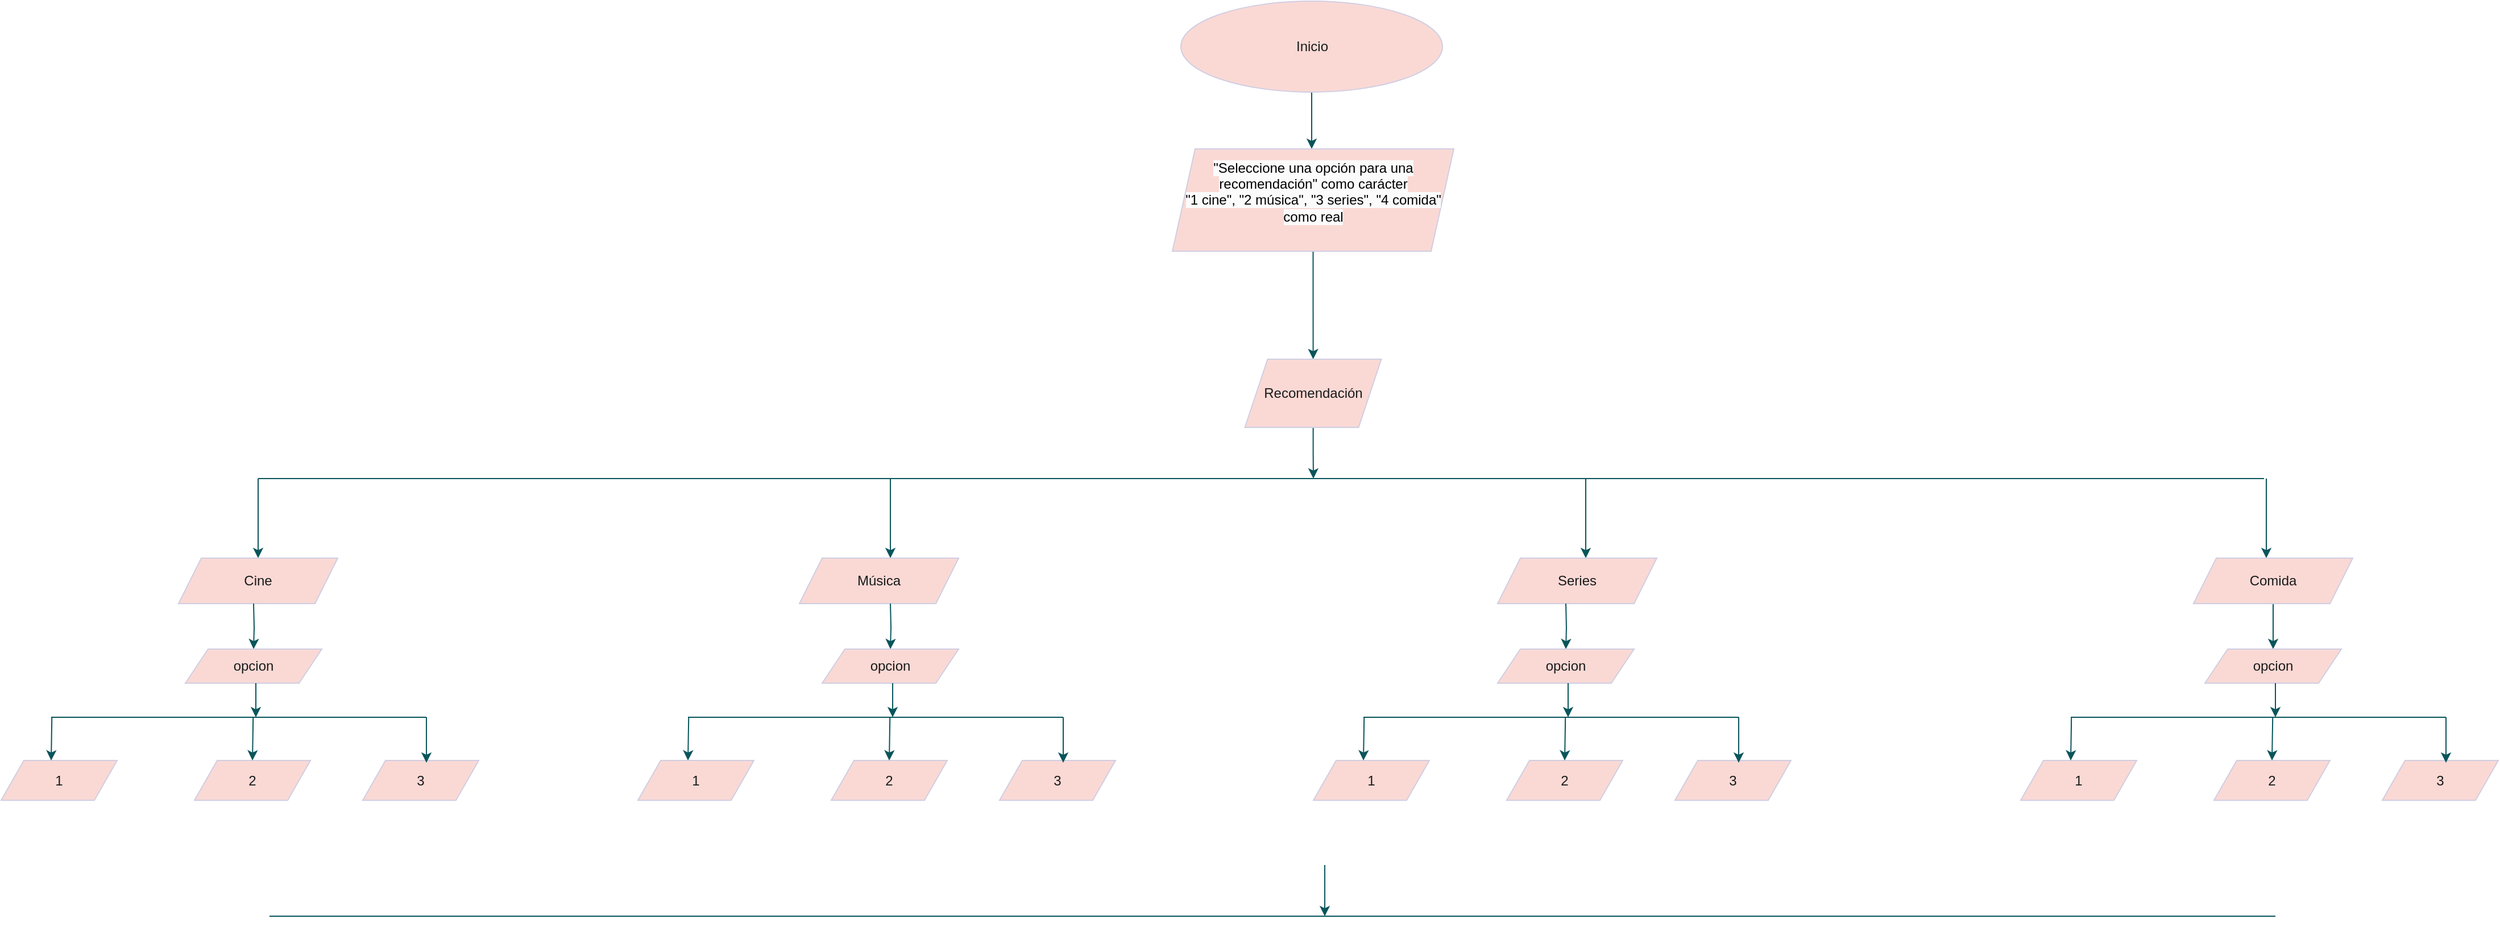 <mxfile version="20.8.23" type="device"><diagram name="Página-1" id="o3t1GGLvqEYfKoTvSqx0"><mxGraphModel dx="3217" dy="1263" grid="1" gridSize="10" guides="1" tooltips="1" connect="1" arrows="1" fold="1" page="1" pageScale="1" pageWidth="827" pageHeight="1169" math="0" shadow="0"><root><mxCell id="0"/><mxCell id="1" parent="0"/><mxCell id="tW322icAeHKRs_6JElNo-3" value="" style="edgeStyle=orthogonalEdgeStyle;rounded=0;orthogonalLoop=1;jettySize=auto;html=1;labelBackgroundColor=none;strokeColor=#09555B;fontColor=default;" edge="1" parent="1" source="tW322icAeHKRs_6JElNo-1"><mxGeometry relative="1" as="geometry"><mxPoint x="412.5" y="150" as="targetPoint"/></mxGeometry></mxCell><mxCell id="tW322icAeHKRs_6JElNo-1" value="Inicio" style="ellipse;whiteSpace=wrap;html=1;labelBackgroundColor=none;fillColor=#FAD9D5;strokeColor=#D0CEE2;fontColor=#1A1A1A;" vertex="1" parent="1"><mxGeometry x="297.5" y="20" width="230" height="80" as="geometry"/></mxCell><mxCell id="tW322icAeHKRs_6JElNo-6" value="" style="edgeStyle=orthogonalEdgeStyle;rounded=0;orthogonalLoop=1;jettySize=auto;html=1;labelBackgroundColor=none;strokeColor=#09555B;fontColor=default;" edge="1" parent="1" source="tW322icAeHKRs_6JElNo-4" target="tW322icAeHKRs_6JElNo-5"><mxGeometry relative="1" as="geometry"/></mxCell><mxCell id="tW322icAeHKRs_6JElNo-4" value="&#10;&lt;span style=&quot;color: rgb(0, 0, 0); font-family: Helvetica; font-size: 12px; font-style: normal; font-variant-ligatures: normal; font-variant-caps: normal; font-weight: 400; letter-spacing: normal; orphans: 2; text-align: center; text-indent: 0px; text-transform: none; widows: 2; word-spacing: 0px; -webkit-text-stroke-width: 0px; background-color: rgb(251, 251, 251); text-decoration-thickness: initial; text-decoration-style: initial; text-decoration-color: initial; float: none; display: inline !important;&quot;&gt;&quot;Seleccione una opción para una recomendación&quot; como carácter&lt;/span&gt;&lt;br style=&quot;border-color: var(--border-color); color: rgb(0, 0, 0); font-family: Helvetica; font-size: 12px; font-style: normal; font-variant-ligatures: normal; font-variant-caps: normal; font-weight: 400; letter-spacing: normal; orphans: 2; text-align: center; text-indent: 0px; text-transform: none; widows: 2; word-spacing: 0px; -webkit-text-stroke-width: 0px; background-color: rgb(251, 251, 251); text-decoration-thickness: initial; text-decoration-style: initial; text-decoration-color: initial;&quot;&gt;&lt;span style=&quot;color: rgb(0, 0, 0); font-family: Helvetica; font-size: 12px; font-style: normal; font-variant-ligatures: normal; font-variant-caps: normal; font-weight: 400; letter-spacing: normal; orphans: 2; text-align: center; text-indent: 0px; text-transform: none; widows: 2; word-spacing: 0px; -webkit-text-stroke-width: 0px; background-color: rgb(251, 251, 251); text-decoration-thickness: initial; text-decoration-style: initial; text-decoration-color: initial; float: none; display: inline !important;&quot;&gt;&quot;1 cine&quot;, &quot;2 música&quot;, &quot;3 series&quot;, &quot;4 comida&quot; como real&lt;/span&gt;&#10;&#10;" style="shape=parallelogram;perimeter=parallelogramPerimeter;whiteSpace=wrap;html=1;fixedSize=1;labelBackgroundColor=none;fillColor=#FAD9D5;strokeColor=#D0CEE2;fontColor=#1A1A1A;" vertex="1" parent="1"><mxGeometry x="290" y="150" width="247.5" height="90" as="geometry"/></mxCell><mxCell id="tW322icAeHKRs_6JElNo-10" value="" style="edgeStyle=orthogonalEdgeStyle;rounded=0;orthogonalLoop=1;jettySize=auto;html=1;labelBackgroundColor=none;strokeColor=#09555B;fontColor=default;" edge="1" parent="1" source="tW322icAeHKRs_6JElNo-5"><mxGeometry relative="1" as="geometry"><mxPoint x="414" y="440" as="targetPoint"/></mxGeometry></mxCell><mxCell id="tW322icAeHKRs_6JElNo-5" value="Recomendación" style="shape=parallelogram;perimeter=parallelogramPerimeter;whiteSpace=wrap;html=1;fixedSize=1;labelBackgroundColor=none;fillColor=#FAD9D5;strokeColor=#D0CEE2;fontColor=#1A1A1A;" vertex="1" parent="1"><mxGeometry x="353.75" y="335" width="120" height="60" as="geometry"/></mxCell><mxCell id="tW322icAeHKRs_6JElNo-11" value="" style="endArrow=none;html=1;rounded=0;labelBackgroundColor=none;strokeColor=#09555B;fontColor=default;" edge="1" parent="1"><mxGeometry width="50" height="50" relative="1" as="geometry"><mxPoint x="-514" y="440" as="sourcePoint"/><mxPoint x="1250" y="440" as="targetPoint"/></mxGeometry></mxCell><mxCell id="tW322icAeHKRs_6JElNo-12" value="" style="endArrow=classic;html=1;rounded=0;labelBackgroundColor=none;strokeColor=#09555B;fontColor=default;" edge="1" parent="1"><mxGeometry width="50" height="50" relative="1" as="geometry"><mxPoint x="-514" y="440" as="sourcePoint"/><mxPoint x="-514" y="510" as="targetPoint"/></mxGeometry></mxCell><mxCell id="tW322icAeHKRs_6JElNo-13" value="" style="endArrow=classic;html=1;rounded=0;labelBackgroundColor=none;strokeColor=#09555B;fontColor=default;" edge="1" parent="1"><mxGeometry width="50" height="50" relative="1" as="geometry"><mxPoint x="42" y="440" as="sourcePoint"/><mxPoint x="42" y="510" as="targetPoint"/></mxGeometry></mxCell><mxCell id="tW322icAeHKRs_6JElNo-14" value="" style="endArrow=classic;html=1;rounded=0;labelBackgroundColor=none;strokeColor=#09555B;fontColor=default;" edge="1" parent="1"><mxGeometry width="50" height="50" relative="1" as="geometry"><mxPoint x="653.5" y="440" as="sourcePoint"/><mxPoint x="653.5" y="510" as="targetPoint"/></mxGeometry></mxCell><mxCell id="tW322icAeHKRs_6JElNo-17" value="" style="endArrow=classic;html=1;rounded=0;labelBackgroundColor=none;strokeColor=#09555B;fontColor=default;" edge="1" parent="1"><mxGeometry width="50" height="50" relative="1" as="geometry"><mxPoint x="1252" y="440" as="sourcePoint"/><mxPoint x="1252" y="510" as="targetPoint"/></mxGeometry></mxCell><mxCell id="tW322icAeHKRs_6JElNo-18" value="Cine" style="shape=parallelogram;perimeter=parallelogramPerimeter;whiteSpace=wrap;html=1;fixedSize=1;labelBackgroundColor=none;fillColor=#FAD9D5;strokeColor=#D0CEE2;fontColor=#1A1A1A;" vertex="1" parent="1"><mxGeometry x="-584" y="510" width="140" height="40" as="geometry"/></mxCell><mxCell id="tW322icAeHKRs_6JElNo-19" value="Música" style="shape=parallelogram;perimeter=parallelogramPerimeter;whiteSpace=wrap;html=1;fixedSize=1;labelBackgroundColor=none;fillColor=#FAD9D5;strokeColor=#D0CEE2;fontColor=#1A1A1A;" vertex="1" parent="1"><mxGeometry x="-38" y="510" width="140" height="40" as="geometry"/></mxCell><mxCell id="tW322icAeHKRs_6JElNo-20" value="Series" style="shape=parallelogram;perimeter=parallelogramPerimeter;whiteSpace=wrap;html=1;fixedSize=1;labelBackgroundColor=none;fillColor=#FAD9D5;strokeColor=#D0CEE2;fontColor=#1A1A1A;" vertex="1" parent="1"><mxGeometry x="576" y="510" width="140" height="40" as="geometry"/></mxCell><mxCell id="PeFREvAovBnqPXnYA-bR-6" value="" style="edgeStyle=orthogonalEdgeStyle;rounded=0;orthogonalLoop=1;jettySize=auto;html=1;labelBackgroundColor=none;strokeColor=#09555B;fontColor=default;" edge="1" parent="1" source="tW322icAeHKRs_6JElNo-21" target="PeFREvAovBnqPXnYA-bR-5"><mxGeometry relative="1" as="geometry"/></mxCell><mxCell id="tW322icAeHKRs_6JElNo-21" value="Comida" style="shape=parallelogram;perimeter=parallelogramPerimeter;whiteSpace=wrap;html=1;fixedSize=1;labelBackgroundColor=none;fillColor=#FAD9D5;strokeColor=#D0CEE2;fontColor=#1A1A1A;" vertex="1" parent="1"><mxGeometry x="1188" y="510" width="140" height="40" as="geometry"/></mxCell><mxCell id="PeFREvAovBnqPXnYA-bR-1" value="1" style="shape=parallelogram;perimeter=parallelogramPerimeter;whiteSpace=wrap;html=1;fixedSize=1;labelBackgroundColor=none;fillColor=#FAD9D5;strokeColor=#D0CEE2;fontColor=#1A1A1A;" vertex="1" parent="1"><mxGeometry x="1036" y="688" width="102" height="35" as="geometry"/></mxCell><mxCell id="PeFREvAovBnqPXnYA-bR-2" value="2" style="shape=parallelogram;perimeter=parallelogramPerimeter;whiteSpace=wrap;html=1;fixedSize=1;labelBackgroundColor=none;fillColor=#FAD9D5;strokeColor=#D0CEE2;fontColor=#1A1A1A;" vertex="1" parent="1"><mxGeometry x="1206" y="688" width="102" height="35" as="geometry"/></mxCell><mxCell id="PeFREvAovBnqPXnYA-bR-3" value="3" style="shape=parallelogram;perimeter=parallelogramPerimeter;whiteSpace=wrap;html=1;fixedSize=1;labelBackgroundColor=none;fillColor=#FAD9D5;strokeColor=#D0CEE2;fontColor=#1A1A1A;" vertex="1" parent="1"><mxGeometry x="1354" y="688" width="102" height="35" as="geometry"/></mxCell><mxCell id="PeFREvAovBnqPXnYA-bR-5" value="opcion" style="shape=parallelogram;perimeter=parallelogramPerimeter;whiteSpace=wrap;html=1;fixedSize=1;labelBackgroundColor=none;fillColor=#FAD9D5;strokeColor=#D0CEE2;fontColor=#1A1A1A;" vertex="1" parent="1"><mxGeometry x="1198" y="590" width="120" height="30" as="geometry"/></mxCell><mxCell id="PeFREvAovBnqPXnYA-bR-7" value="" style="endArrow=classic;html=1;rounded=0;labelBackgroundColor=none;strokeColor=#09555B;fontColor=default;" edge="1" parent="1"><mxGeometry width="50" height="50" relative="1" as="geometry"><mxPoint x="1260" y="620" as="sourcePoint"/><mxPoint x="1260" y="650" as="targetPoint"/></mxGeometry></mxCell><mxCell id="PeFREvAovBnqPXnYA-bR-8" value="" style="endArrow=none;html=1;rounded=0;labelBackgroundColor=none;strokeColor=#09555B;fontColor=default;" edge="1" parent="1"><mxGeometry width="50" height="50" relative="1" as="geometry"><mxPoint x="1080" y="650" as="sourcePoint"/><mxPoint x="1410" y="650" as="targetPoint"/></mxGeometry></mxCell><mxCell id="PeFREvAovBnqPXnYA-bR-9" value="" style="endArrow=classic;html=1;rounded=0;entryX=0.5;entryY=0;entryDx=0;entryDy=0;labelBackgroundColor=none;strokeColor=#09555B;fontColor=default;" edge="1" parent="1" target="PeFREvAovBnqPXnYA-bR-2"><mxGeometry width="50" height="50" relative="1" as="geometry"><mxPoint x="1257.62" y="650" as="sourcePoint"/><mxPoint x="1257.62" y="680" as="targetPoint"/></mxGeometry></mxCell><mxCell id="PeFREvAovBnqPXnYA-bR-10" value="" style="endArrow=classic;html=1;rounded=0;entryX=0.549;entryY=0.057;entryDx=0;entryDy=0;entryPerimeter=0;labelBackgroundColor=none;strokeColor=#09555B;fontColor=default;" edge="1" parent="1" target="PeFREvAovBnqPXnYA-bR-3"><mxGeometry width="50" height="50" relative="1" as="geometry"><mxPoint x="1410" y="650" as="sourcePoint"/><mxPoint x="1410" y="680" as="targetPoint"/></mxGeometry></mxCell><mxCell id="PeFREvAovBnqPXnYA-bR-11" value="" style="endArrow=classic;html=1;rounded=0;entryX=0.5;entryY=0;entryDx=0;entryDy=0;labelBackgroundColor=none;strokeColor=#09555B;fontColor=default;" edge="1" parent="1"><mxGeometry width="50" height="50" relative="1" as="geometry"><mxPoint x="1080.62" y="650" as="sourcePoint"/><mxPoint x="1080" y="688" as="targetPoint"/></mxGeometry></mxCell><mxCell id="PeFREvAovBnqPXnYA-bR-12" value="" style="edgeStyle=orthogonalEdgeStyle;rounded=0;orthogonalLoop=1;jettySize=auto;html=1;labelBackgroundColor=none;strokeColor=#09555B;fontColor=default;" edge="1" parent="1" target="PeFREvAovBnqPXnYA-bR-16"><mxGeometry relative="1" as="geometry"><mxPoint x="636" y="550" as="sourcePoint"/></mxGeometry></mxCell><mxCell id="PeFREvAovBnqPXnYA-bR-13" value="1" style="shape=parallelogram;perimeter=parallelogramPerimeter;whiteSpace=wrap;html=1;fixedSize=1;labelBackgroundColor=none;fillColor=#FAD9D5;strokeColor=#D0CEE2;fontColor=#1A1A1A;" vertex="1" parent="1"><mxGeometry x="414" y="688" width="102" height="35" as="geometry"/></mxCell><mxCell id="PeFREvAovBnqPXnYA-bR-14" value="2" style="shape=parallelogram;perimeter=parallelogramPerimeter;whiteSpace=wrap;html=1;fixedSize=1;labelBackgroundColor=none;fillColor=#FAD9D5;strokeColor=#D0CEE2;fontColor=#1A1A1A;" vertex="1" parent="1"><mxGeometry x="584" y="688" width="102" height="35" as="geometry"/></mxCell><mxCell id="PeFREvAovBnqPXnYA-bR-15" value="3" style="shape=parallelogram;perimeter=parallelogramPerimeter;whiteSpace=wrap;html=1;fixedSize=1;labelBackgroundColor=none;fillColor=#FAD9D5;strokeColor=#D0CEE2;fontColor=#1A1A1A;" vertex="1" parent="1"><mxGeometry x="732" y="688" width="102" height="35" as="geometry"/></mxCell><mxCell id="PeFREvAovBnqPXnYA-bR-16" value="opcion" style="shape=parallelogram;perimeter=parallelogramPerimeter;whiteSpace=wrap;html=1;fixedSize=1;labelBackgroundColor=none;fillColor=#FAD9D5;strokeColor=#D0CEE2;fontColor=#1A1A1A;" vertex="1" parent="1"><mxGeometry x="576" y="590" width="120" height="30" as="geometry"/></mxCell><mxCell id="PeFREvAovBnqPXnYA-bR-17" value="" style="endArrow=classic;html=1;rounded=0;labelBackgroundColor=none;strokeColor=#09555B;fontColor=default;" edge="1" parent="1"><mxGeometry width="50" height="50" relative="1" as="geometry"><mxPoint x="638" y="620" as="sourcePoint"/><mxPoint x="638" y="650" as="targetPoint"/></mxGeometry></mxCell><mxCell id="PeFREvAovBnqPXnYA-bR-18" value="" style="endArrow=none;html=1;rounded=0;labelBackgroundColor=none;strokeColor=#09555B;fontColor=default;" edge="1" parent="1"><mxGeometry width="50" height="50" relative="1" as="geometry"><mxPoint x="458" y="650" as="sourcePoint"/><mxPoint x="788" y="650" as="targetPoint"/></mxGeometry></mxCell><mxCell id="PeFREvAovBnqPXnYA-bR-19" value="" style="endArrow=classic;html=1;rounded=0;entryX=0.5;entryY=0;entryDx=0;entryDy=0;labelBackgroundColor=none;strokeColor=#09555B;fontColor=default;" edge="1" parent="1" target="PeFREvAovBnqPXnYA-bR-14"><mxGeometry width="50" height="50" relative="1" as="geometry"><mxPoint x="635.62" y="650" as="sourcePoint"/><mxPoint x="635.62" y="680" as="targetPoint"/></mxGeometry></mxCell><mxCell id="PeFREvAovBnqPXnYA-bR-20" value="" style="endArrow=classic;html=1;rounded=0;entryX=0.549;entryY=0.057;entryDx=0;entryDy=0;entryPerimeter=0;labelBackgroundColor=none;strokeColor=#09555B;fontColor=default;" edge="1" parent="1" target="PeFREvAovBnqPXnYA-bR-15"><mxGeometry width="50" height="50" relative="1" as="geometry"><mxPoint x="788" y="650" as="sourcePoint"/><mxPoint x="788" y="680" as="targetPoint"/></mxGeometry></mxCell><mxCell id="PeFREvAovBnqPXnYA-bR-21" value="" style="endArrow=classic;html=1;rounded=0;entryX=0.5;entryY=0;entryDx=0;entryDy=0;labelBackgroundColor=none;strokeColor=#09555B;fontColor=default;" edge="1" parent="1"><mxGeometry width="50" height="50" relative="1" as="geometry"><mxPoint x="458.62" y="650" as="sourcePoint"/><mxPoint x="458" y="688" as="targetPoint"/></mxGeometry></mxCell><mxCell id="PeFREvAovBnqPXnYA-bR-22" value="" style="edgeStyle=orthogonalEdgeStyle;rounded=0;orthogonalLoop=1;jettySize=auto;html=1;labelBackgroundColor=none;strokeColor=#09555B;fontColor=default;" edge="1" parent="1" target="PeFREvAovBnqPXnYA-bR-26"><mxGeometry relative="1" as="geometry"><mxPoint x="42" y="550" as="sourcePoint"/></mxGeometry></mxCell><mxCell id="PeFREvAovBnqPXnYA-bR-23" value="1" style="shape=parallelogram;perimeter=parallelogramPerimeter;whiteSpace=wrap;html=1;fixedSize=1;labelBackgroundColor=none;fillColor=#FAD9D5;strokeColor=#D0CEE2;fontColor=#1A1A1A;" vertex="1" parent="1"><mxGeometry x="-180" y="688" width="102" height="35" as="geometry"/></mxCell><mxCell id="PeFREvAovBnqPXnYA-bR-24" value="2" style="shape=parallelogram;perimeter=parallelogramPerimeter;whiteSpace=wrap;html=1;fixedSize=1;labelBackgroundColor=none;fillColor=#FAD9D5;strokeColor=#D0CEE2;fontColor=#1A1A1A;" vertex="1" parent="1"><mxGeometry x="-10" y="688" width="102" height="35" as="geometry"/></mxCell><mxCell id="PeFREvAovBnqPXnYA-bR-25" value="3" style="shape=parallelogram;perimeter=parallelogramPerimeter;whiteSpace=wrap;html=1;fixedSize=1;labelBackgroundColor=none;fillColor=#FAD9D5;strokeColor=#D0CEE2;fontColor=#1A1A1A;" vertex="1" parent="1"><mxGeometry x="138" y="688" width="102" height="35" as="geometry"/></mxCell><mxCell id="PeFREvAovBnqPXnYA-bR-26" value="opcion" style="shape=parallelogram;perimeter=parallelogramPerimeter;whiteSpace=wrap;html=1;fixedSize=1;labelBackgroundColor=none;fillColor=#FAD9D5;strokeColor=#D0CEE2;fontColor=#1A1A1A;" vertex="1" parent="1"><mxGeometry x="-18" y="590" width="120" height="30" as="geometry"/></mxCell><mxCell id="PeFREvAovBnqPXnYA-bR-27" value="" style="endArrow=classic;html=1;rounded=0;labelBackgroundColor=none;strokeColor=#09555B;fontColor=default;" edge="1" parent="1"><mxGeometry width="50" height="50" relative="1" as="geometry"><mxPoint x="44" y="620" as="sourcePoint"/><mxPoint x="44" y="650" as="targetPoint"/></mxGeometry></mxCell><mxCell id="PeFREvAovBnqPXnYA-bR-28" value="" style="endArrow=none;html=1;rounded=0;labelBackgroundColor=none;strokeColor=#09555B;fontColor=default;" edge="1" parent="1"><mxGeometry width="50" height="50" relative="1" as="geometry"><mxPoint x="-136" y="650" as="sourcePoint"/><mxPoint x="194" y="650" as="targetPoint"/></mxGeometry></mxCell><mxCell id="PeFREvAovBnqPXnYA-bR-29" value="" style="endArrow=classic;html=1;rounded=0;entryX=0.5;entryY=0;entryDx=0;entryDy=0;labelBackgroundColor=none;strokeColor=#09555B;fontColor=default;" edge="1" parent="1" target="PeFREvAovBnqPXnYA-bR-24"><mxGeometry width="50" height="50" relative="1" as="geometry"><mxPoint x="41.62" y="650" as="sourcePoint"/><mxPoint x="41.62" y="680" as="targetPoint"/></mxGeometry></mxCell><mxCell id="PeFREvAovBnqPXnYA-bR-30" value="" style="endArrow=classic;html=1;rounded=0;entryX=0.549;entryY=0.057;entryDx=0;entryDy=0;entryPerimeter=0;labelBackgroundColor=none;strokeColor=#09555B;fontColor=default;" edge="1" parent="1" target="PeFREvAovBnqPXnYA-bR-25"><mxGeometry width="50" height="50" relative="1" as="geometry"><mxPoint x="194" y="650" as="sourcePoint"/><mxPoint x="194" y="680" as="targetPoint"/></mxGeometry></mxCell><mxCell id="PeFREvAovBnqPXnYA-bR-31" value="" style="endArrow=classic;html=1;rounded=0;entryX=0.5;entryY=0;entryDx=0;entryDy=0;labelBackgroundColor=none;strokeColor=#09555B;fontColor=default;" edge="1" parent="1"><mxGeometry width="50" height="50" relative="1" as="geometry"><mxPoint x="-135.38" y="650" as="sourcePoint"/><mxPoint x="-136" y="688" as="targetPoint"/></mxGeometry></mxCell><mxCell id="PeFREvAovBnqPXnYA-bR-32" value="" style="edgeStyle=orthogonalEdgeStyle;rounded=0;orthogonalLoop=1;jettySize=auto;html=1;labelBackgroundColor=none;strokeColor=#09555B;fontColor=default;" edge="1" parent="1" target="PeFREvAovBnqPXnYA-bR-36"><mxGeometry relative="1" as="geometry"><mxPoint x="-518" y="550" as="sourcePoint"/></mxGeometry></mxCell><mxCell id="PeFREvAovBnqPXnYA-bR-33" value="1" style="shape=parallelogram;perimeter=parallelogramPerimeter;whiteSpace=wrap;html=1;fixedSize=1;labelBackgroundColor=none;fillColor=#FAD9D5;strokeColor=#D0CEE2;fontColor=#1A1A1A;" vertex="1" parent="1"><mxGeometry x="-740" y="688" width="102" height="35" as="geometry"/></mxCell><mxCell id="PeFREvAovBnqPXnYA-bR-34" value="2" style="shape=parallelogram;perimeter=parallelogramPerimeter;whiteSpace=wrap;html=1;fixedSize=1;labelBackgroundColor=none;fillColor=#FAD9D5;strokeColor=#D0CEE2;fontColor=#1A1A1A;" vertex="1" parent="1"><mxGeometry x="-570" y="688" width="102" height="35" as="geometry"/></mxCell><mxCell id="PeFREvAovBnqPXnYA-bR-35" value="3" style="shape=parallelogram;perimeter=parallelogramPerimeter;whiteSpace=wrap;html=1;fixedSize=1;labelBackgroundColor=none;fillColor=#FAD9D5;strokeColor=#D0CEE2;fontColor=#1A1A1A;" vertex="1" parent="1"><mxGeometry x="-422" y="688" width="102" height="35" as="geometry"/></mxCell><mxCell id="PeFREvAovBnqPXnYA-bR-36" value="opcion" style="shape=parallelogram;perimeter=parallelogramPerimeter;whiteSpace=wrap;html=1;fixedSize=1;labelBackgroundColor=none;fillColor=#FAD9D5;strokeColor=#D0CEE2;fontColor=#1A1A1A;" vertex="1" parent="1"><mxGeometry x="-578" y="590" width="120" height="30" as="geometry"/></mxCell><mxCell id="PeFREvAovBnqPXnYA-bR-37" value="" style="endArrow=classic;html=1;rounded=0;labelBackgroundColor=none;strokeColor=#09555B;fontColor=default;" edge="1" parent="1"><mxGeometry width="50" height="50" relative="1" as="geometry"><mxPoint x="-516" y="620" as="sourcePoint"/><mxPoint x="-516" y="650" as="targetPoint"/></mxGeometry></mxCell><mxCell id="PeFREvAovBnqPXnYA-bR-38" value="" style="endArrow=none;html=1;rounded=0;labelBackgroundColor=none;strokeColor=#09555B;fontColor=default;" edge="1" parent="1"><mxGeometry width="50" height="50" relative="1" as="geometry"><mxPoint x="-696" y="650" as="sourcePoint"/><mxPoint x="-366" y="650" as="targetPoint"/></mxGeometry></mxCell><mxCell id="PeFREvAovBnqPXnYA-bR-39" value="" style="endArrow=classic;html=1;rounded=0;entryX=0.5;entryY=0;entryDx=0;entryDy=0;labelBackgroundColor=none;strokeColor=#09555B;fontColor=default;" edge="1" parent="1" target="PeFREvAovBnqPXnYA-bR-34"><mxGeometry width="50" height="50" relative="1" as="geometry"><mxPoint x="-518.38" y="650" as="sourcePoint"/><mxPoint x="-518.38" y="680" as="targetPoint"/></mxGeometry></mxCell><mxCell id="PeFREvAovBnqPXnYA-bR-40" value="" style="endArrow=classic;html=1;rounded=0;entryX=0.549;entryY=0.057;entryDx=0;entryDy=0;entryPerimeter=0;labelBackgroundColor=none;strokeColor=#09555B;fontColor=default;" edge="1" parent="1" target="PeFREvAovBnqPXnYA-bR-35"><mxGeometry width="50" height="50" relative="1" as="geometry"><mxPoint x="-366" y="650" as="sourcePoint"/><mxPoint x="-366" y="680" as="targetPoint"/></mxGeometry></mxCell><mxCell id="PeFREvAovBnqPXnYA-bR-41" value="" style="endArrow=classic;html=1;rounded=0;entryX=0.5;entryY=0;entryDx=0;entryDy=0;labelBackgroundColor=none;strokeColor=#09555B;fontColor=default;" edge="1" parent="1"><mxGeometry width="50" height="50" relative="1" as="geometry"><mxPoint x="-695.38" y="650" as="sourcePoint"/><mxPoint x="-696" y="688" as="targetPoint"/></mxGeometry></mxCell><mxCell id="PeFREvAovBnqPXnYA-bR-42" value="" style="edgeStyle=orthogonalEdgeStyle;rounded=0;orthogonalLoop=1;jettySize=auto;html=1;labelBackgroundColor=none;strokeColor=#09555B;fontColor=default;" edge="1" parent="1"><mxGeometry relative="1" as="geometry"><mxPoint x="424" y="780" as="sourcePoint"/><mxPoint x="424" y="825" as="targetPoint"/></mxGeometry></mxCell><mxCell id="PeFREvAovBnqPXnYA-bR-43" value="" style="endArrow=none;html=1;rounded=0;labelBackgroundColor=none;strokeColor=#09555B;fontColor=default;" edge="1" parent="1"><mxGeometry width="50" height="50" relative="1" as="geometry"><mxPoint x="-504" y="825" as="sourcePoint"/><mxPoint x="1260" y="825" as="targetPoint"/></mxGeometry></mxCell></root></mxGraphModel></diagram></mxfile>